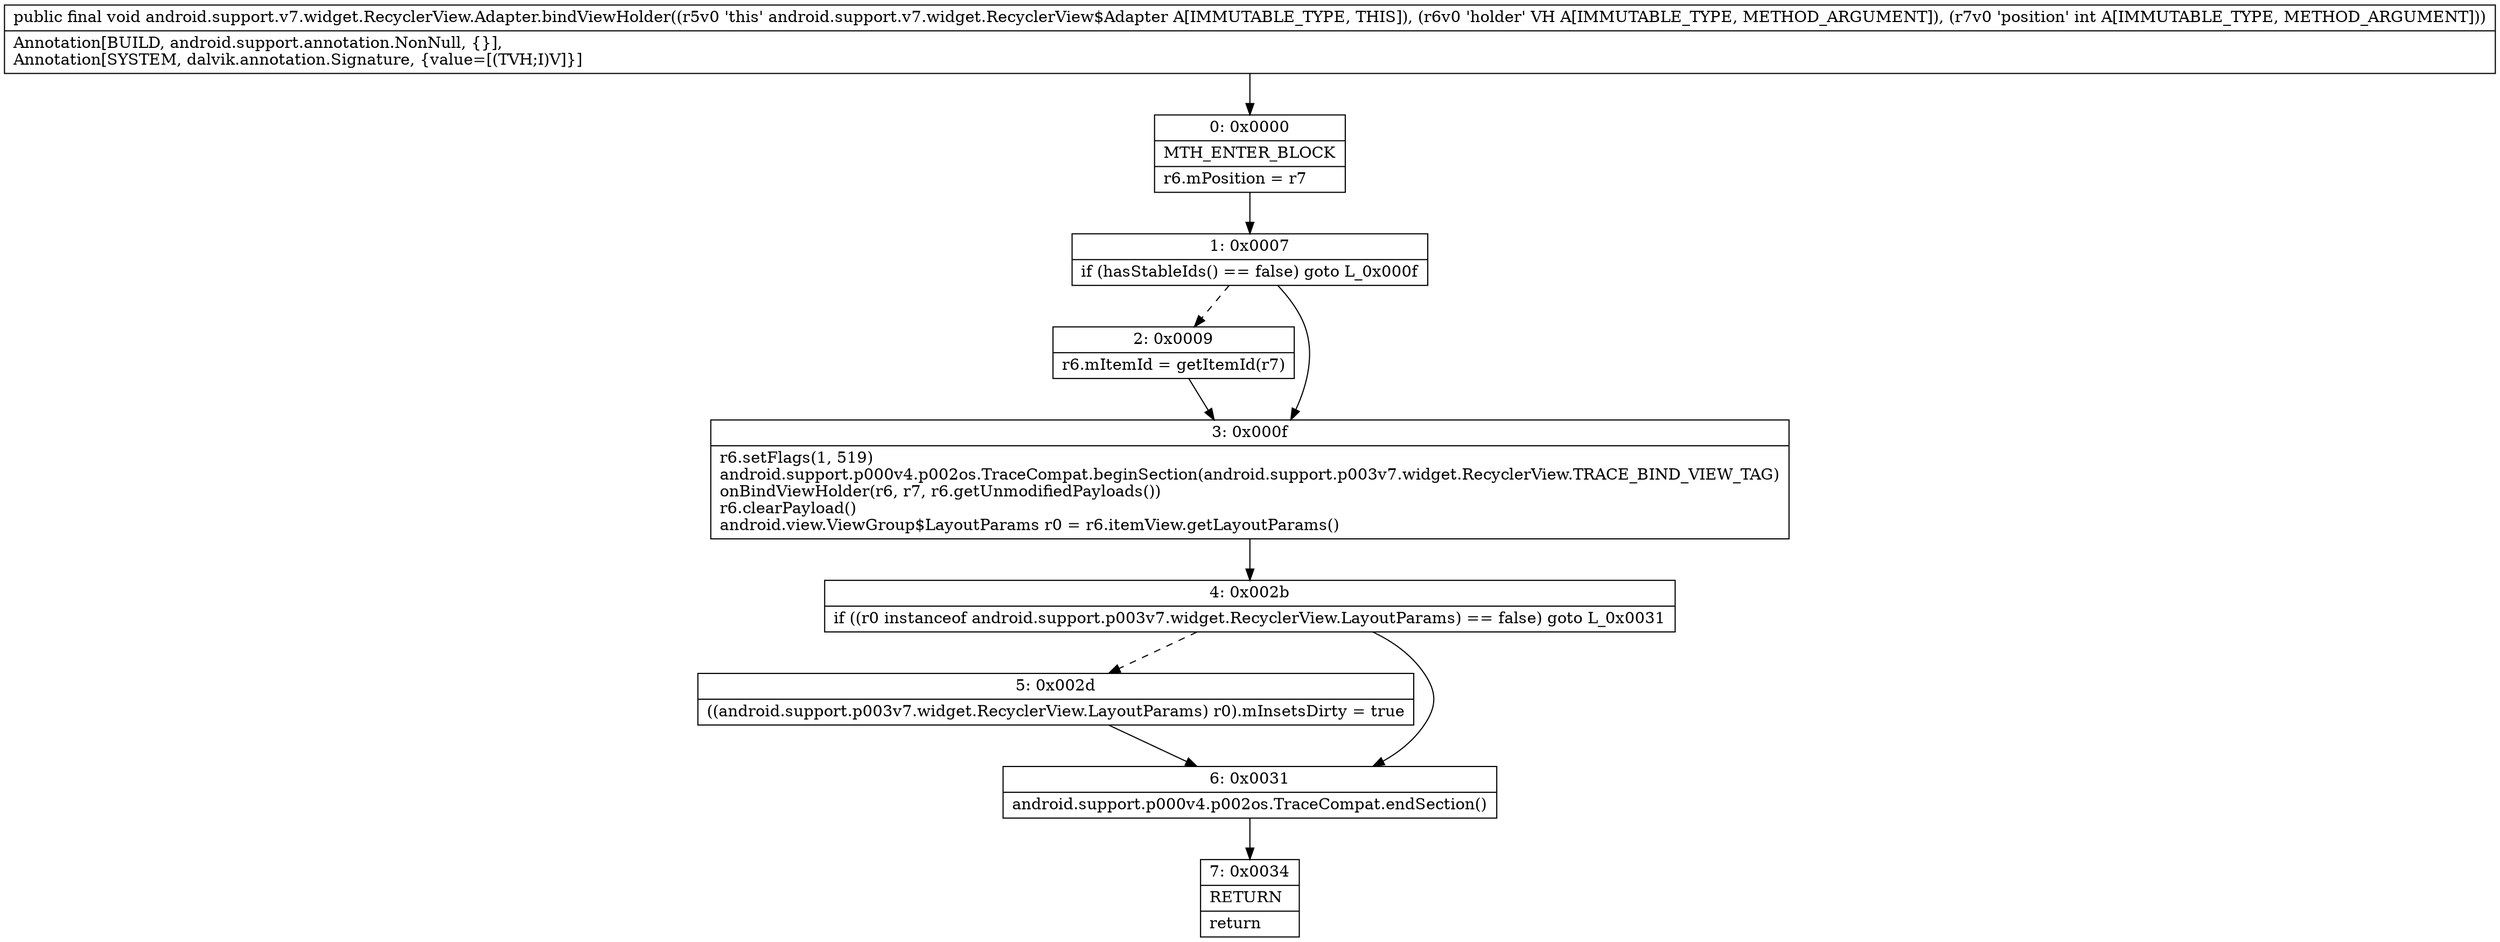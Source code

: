 digraph "CFG forandroid.support.v7.widget.RecyclerView.Adapter.bindViewHolder(Landroid\/support\/v7\/widget\/RecyclerView$ViewHolder;I)V" {
Node_0 [shape=record,label="{0\:\ 0x0000|MTH_ENTER_BLOCK\l|r6.mPosition = r7\l}"];
Node_1 [shape=record,label="{1\:\ 0x0007|if (hasStableIds() == false) goto L_0x000f\l}"];
Node_2 [shape=record,label="{2\:\ 0x0009|r6.mItemId = getItemId(r7)\l}"];
Node_3 [shape=record,label="{3\:\ 0x000f|r6.setFlags(1, 519)\landroid.support.p000v4.p002os.TraceCompat.beginSection(android.support.p003v7.widget.RecyclerView.TRACE_BIND_VIEW_TAG)\lonBindViewHolder(r6, r7, r6.getUnmodifiedPayloads())\lr6.clearPayload()\landroid.view.ViewGroup$LayoutParams r0 = r6.itemView.getLayoutParams()\l}"];
Node_4 [shape=record,label="{4\:\ 0x002b|if ((r0 instanceof android.support.p003v7.widget.RecyclerView.LayoutParams) == false) goto L_0x0031\l}"];
Node_5 [shape=record,label="{5\:\ 0x002d|((android.support.p003v7.widget.RecyclerView.LayoutParams) r0).mInsetsDirty = true\l}"];
Node_6 [shape=record,label="{6\:\ 0x0031|android.support.p000v4.p002os.TraceCompat.endSection()\l}"];
Node_7 [shape=record,label="{7\:\ 0x0034|RETURN\l|return\l}"];
MethodNode[shape=record,label="{public final void android.support.v7.widget.RecyclerView.Adapter.bindViewHolder((r5v0 'this' android.support.v7.widget.RecyclerView$Adapter A[IMMUTABLE_TYPE, THIS]), (r6v0 'holder' VH A[IMMUTABLE_TYPE, METHOD_ARGUMENT]), (r7v0 'position' int A[IMMUTABLE_TYPE, METHOD_ARGUMENT]))  | Annotation[BUILD, android.support.annotation.NonNull, \{\}], \lAnnotation[SYSTEM, dalvik.annotation.Signature, \{value=[(TVH;I)V]\}]\l}"];
MethodNode -> Node_0;
Node_0 -> Node_1;
Node_1 -> Node_2[style=dashed];
Node_1 -> Node_3;
Node_2 -> Node_3;
Node_3 -> Node_4;
Node_4 -> Node_5[style=dashed];
Node_4 -> Node_6;
Node_5 -> Node_6;
Node_6 -> Node_7;
}


